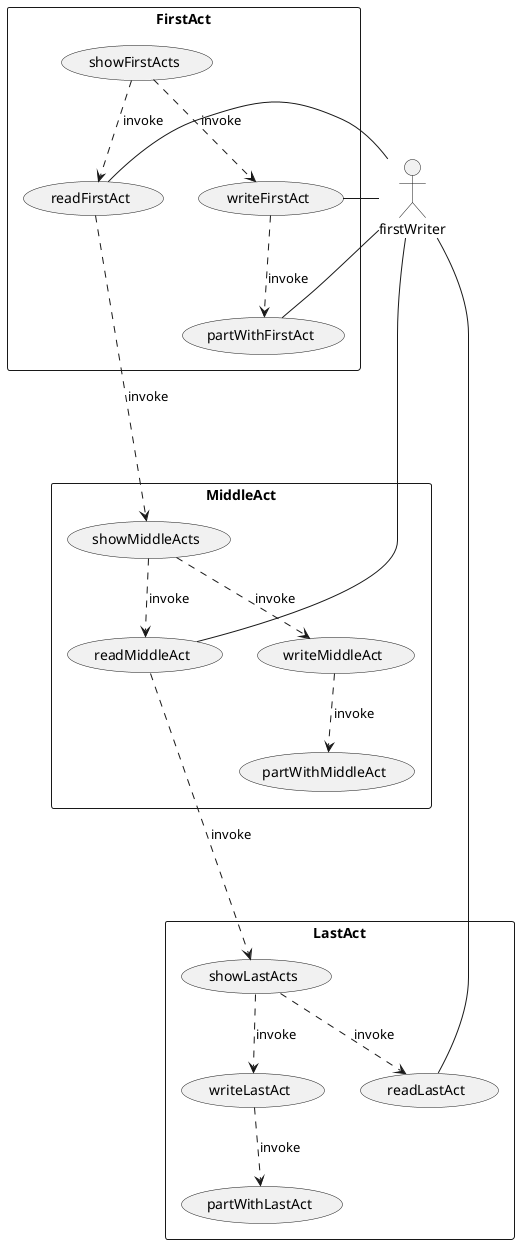 @startuml Main

actor firstWriter as a1

rectangle FirstAct {
    a1 -r- (writeFirstAct)
    a1 -r- (readFirstAct)
    a1 -r- (partWithFirstAct)

    (showFirstActs) ..> (writeFirstAct) :invoke
    (writeFirstAct) ..> (partWithFirstAct):invoke
    (showFirstActs) ..> (readFirstAct) : invoke
}

rectangle MiddleAct {
    a1 -r- (readMiddleAct)

    (readFirstAct) .-d-.> (showMiddleActs) : invoke
    (showMiddleActs) ..> (writeMiddleAct) : invoke
    (writeMiddleAct) ..> (partWithMiddleAct) : invoke
    (showMiddleActs) ..> (readMiddleAct) : invoke
}
rectangle LastAct {
    a1 -r- (readLastAct)

    (readMiddleAct) .-d-.> (showLastActs) : invoke
    (showLastActs) ..> (writeLastAct) : invoke
    (writeLastAct) ..> (partWithLastAct) : invoke
    (showLastActs) ..> (readLastAct) : invoke
}


@enduml